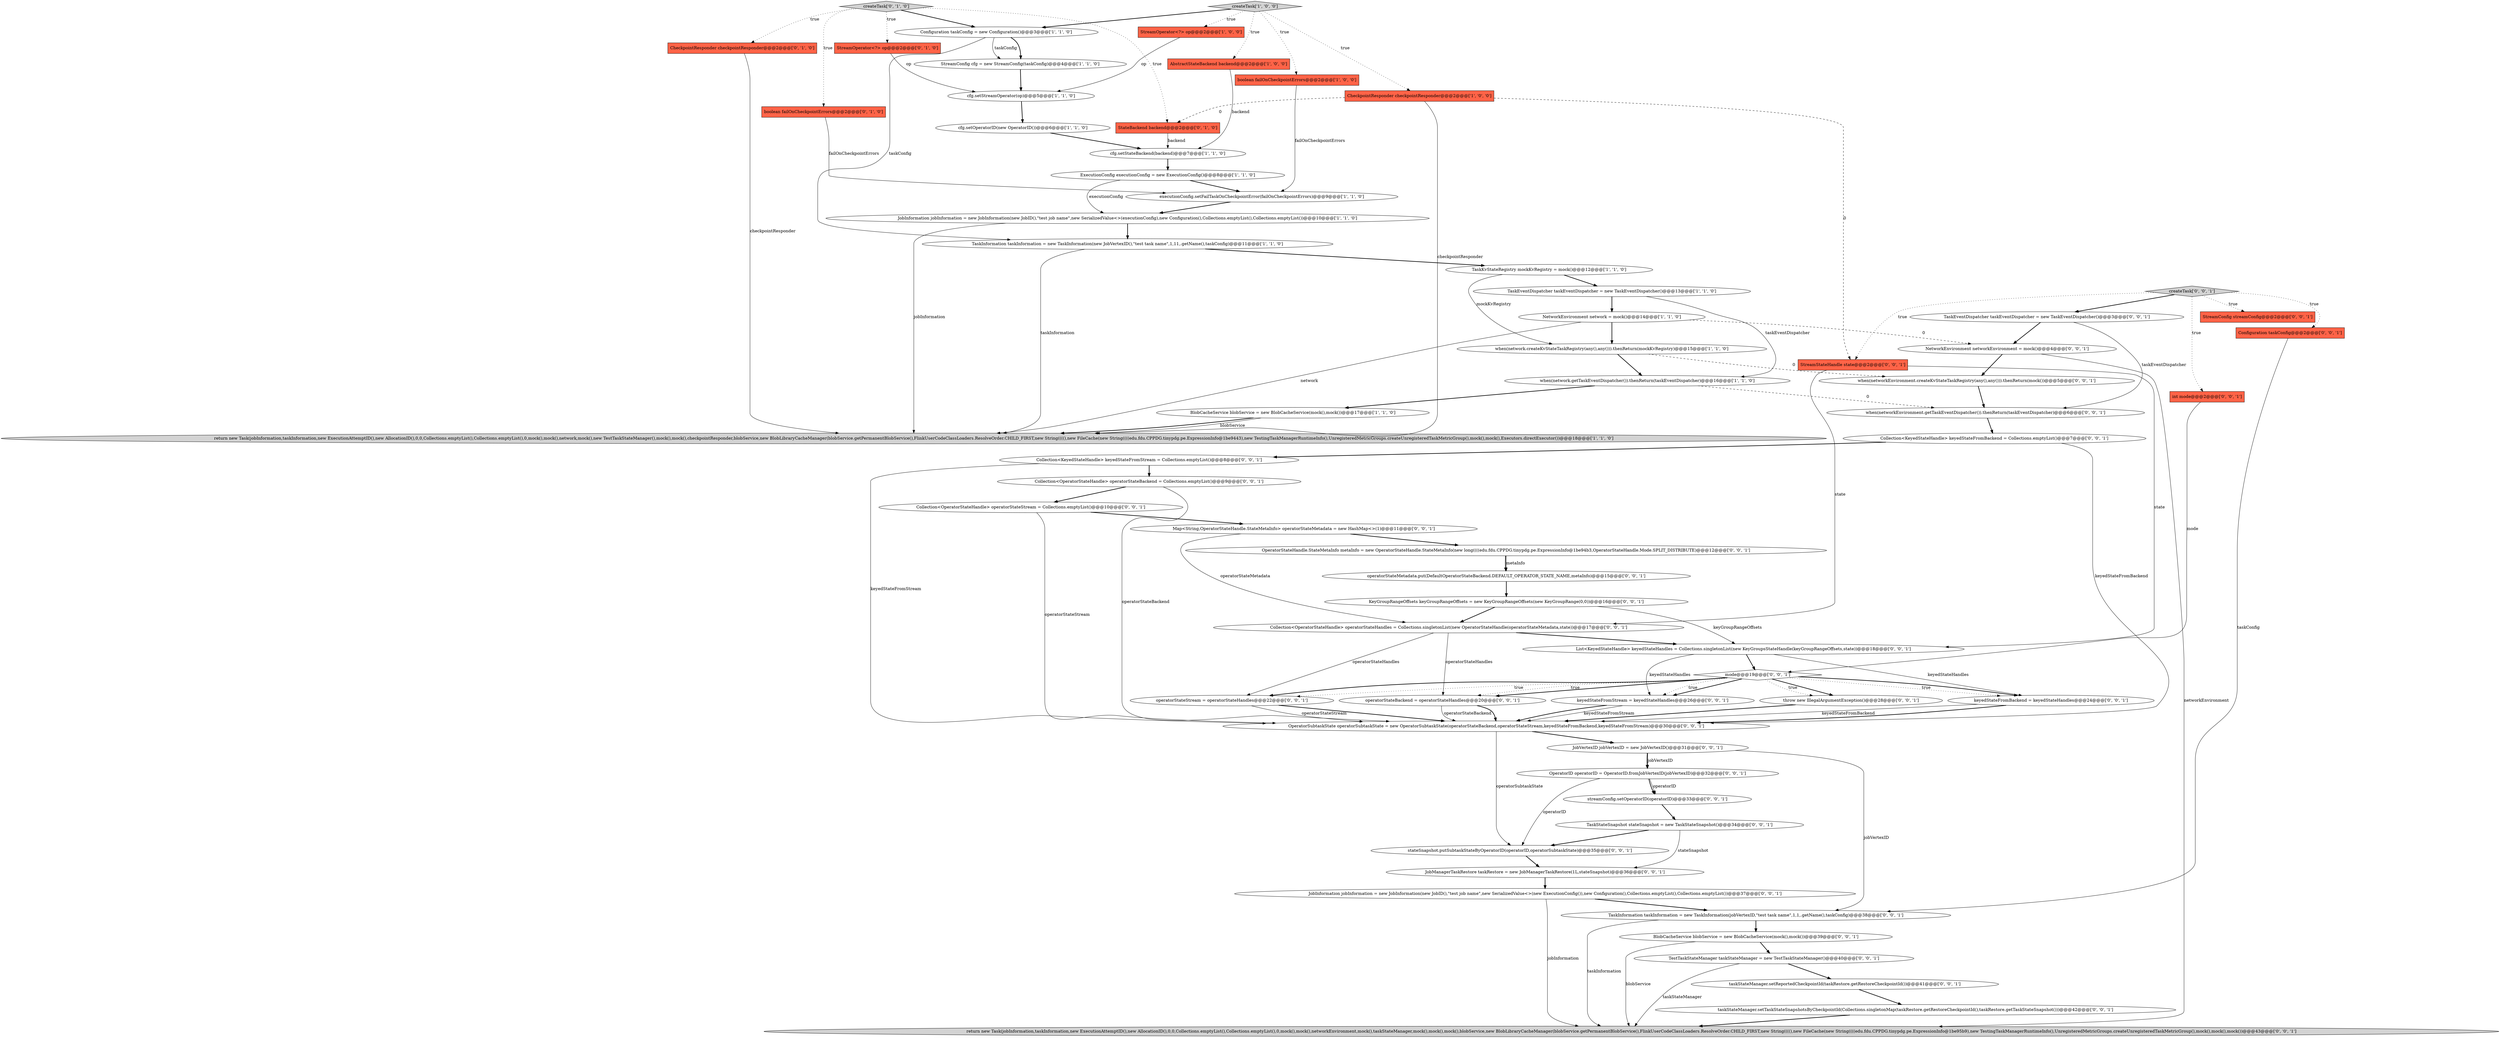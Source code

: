 digraph {
19 [style = filled, label = "CheckpointResponder checkpointResponder@@@2@@@['1', '0', '0']", fillcolor = tomato, shape = box image = "AAA1AAABBB1BBB"];
60 [style = filled, label = "List<KeyedStateHandle> keyedStateHandles = Collections.singletonList(new KeyGroupsStateHandle(keyGroupRangeOffsets,state))@@@18@@@['0', '0', '1']", fillcolor = white, shape = ellipse image = "AAA0AAABBB3BBB"];
42 [style = filled, label = "StreamConfig streamConfig@@@2@@@['0', '0', '1']", fillcolor = tomato, shape = box image = "AAA0AAABBB3BBB"];
64 [style = filled, label = "OperatorSubtaskState operatorSubtaskState = new OperatorSubtaskState(operatorStateBackend,operatorStateStream,keyedStateFromBackend,keyedStateFromStream)@@@30@@@['0', '0', '1']", fillcolor = white, shape = ellipse image = "AAA0AAABBB3BBB"];
21 [style = filled, label = "StreamOperator<?> op@@@2@@@['0', '1', '0']", fillcolor = tomato, shape = box image = "AAA0AAABBB2BBB"];
27 [style = filled, label = "keyedStateFromBackend = keyedStateHandles@@@24@@@['0', '0', '1']", fillcolor = white, shape = ellipse image = "AAA0AAABBB3BBB"];
39 [style = filled, label = "mode@@@19@@@['0', '0', '1']", fillcolor = white, shape = diamond image = "AAA0AAABBB3BBB"];
0 [style = filled, label = "TaskInformation taskInformation = new TaskInformation(new JobVertexID(),\"test task name\",1,11,.getName(),taskConfig)@@@11@@@['1', '1', '0']", fillcolor = white, shape = ellipse image = "AAA0AAABBB1BBB"];
41 [style = filled, label = "JobManagerTaskRestore taskRestore = new JobManagerTaskRestore(1L,stateSnapshot)@@@36@@@['0', '0', '1']", fillcolor = white, shape = ellipse image = "AAA0AAABBB3BBB"];
49 [style = filled, label = "OperatorStateHandle.StateMetaInfo metaInfo = new OperatorStateHandle.StateMetaInfo(new long((((edu.fdu.CPPDG.tinypdg.pe.ExpressionInfo@1be94b3,OperatorStateHandle.Mode.SPLIT_DISTRIBUTE)@@@12@@@['0', '0', '1']", fillcolor = white, shape = ellipse image = "AAA0AAABBB3BBB"];
9 [style = filled, label = "cfg.setStreamOperator(op)@@@5@@@['1', '1', '0']", fillcolor = white, shape = ellipse image = "AAA0AAABBB1BBB"];
14 [style = filled, label = "StreamConfig cfg = new StreamConfig(taskConfig)@@@4@@@['1', '1', '0']", fillcolor = white, shape = ellipse image = "AAA0AAABBB1BBB"];
5 [style = filled, label = "cfg.setStateBackend(backend)@@@7@@@['1', '1', '0']", fillcolor = white, shape = ellipse image = "AAA0AAABBB1BBB"];
25 [style = filled, label = "StateBackend backend@@@2@@@['0', '1', '0']", fillcolor = tomato, shape = box image = "AAA1AAABBB2BBB"];
44 [style = filled, label = "OperatorID operatorID = OperatorID.fromJobVertexID(jobVertexID)@@@32@@@['0', '0', '1']", fillcolor = white, shape = ellipse image = "AAA0AAABBB3BBB"];
48 [style = filled, label = "NetworkEnvironment networkEnvironment = mock()@@@4@@@['0', '0', '1']", fillcolor = white, shape = ellipse image = "AAA0AAABBB3BBB"];
50 [style = filled, label = "TaskStateSnapshot stateSnapshot = new TaskStateSnapshot()@@@34@@@['0', '0', '1']", fillcolor = white, shape = ellipse image = "AAA0AAABBB3BBB"];
2 [style = filled, label = "when(network.getTaskEventDispatcher()).thenReturn(taskEventDispatcher)@@@16@@@['1', '1', '0']", fillcolor = white, shape = ellipse image = "AAA0AAABBB1BBB"];
38 [style = filled, label = "TestTaskStateManager taskStateManager = new TestTaskStateManager()@@@40@@@['0', '0', '1']", fillcolor = white, shape = ellipse image = "AAA0AAABBB3BBB"];
63 [style = filled, label = "TaskEventDispatcher taskEventDispatcher = new TaskEventDispatcher()@@@3@@@['0', '0', '1']", fillcolor = white, shape = ellipse image = "AAA0AAABBB3BBB"];
57 [style = filled, label = "operatorStateStream = operatorStateHandles@@@22@@@['0', '0', '1']", fillcolor = white, shape = ellipse image = "AAA0AAABBB3BBB"];
37 [style = filled, label = "TaskInformation taskInformation = new TaskInformation(jobVertexID,\"test task name\",1,1,.getName(),taskConfig)@@@38@@@['0', '0', '1']", fillcolor = white, shape = ellipse image = "AAA0AAABBB3BBB"];
23 [style = filled, label = "createTask['0', '1', '0']", fillcolor = lightgray, shape = diamond image = "AAA0AAABBB2BBB"];
35 [style = filled, label = "int mode@@@2@@@['0', '0', '1']", fillcolor = tomato, shape = box image = "AAA0AAABBB3BBB"];
53 [style = filled, label = "StreamStateHandle state@@@2@@@['0', '0', '1']", fillcolor = tomato, shape = box image = "AAA0AAABBB3BBB"];
11 [style = filled, label = "cfg.setOperatorID(new OperatorID())@@@6@@@['1', '1', '0']", fillcolor = white, shape = ellipse image = "AAA0AAABBB1BBB"];
16 [style = filled, label = "boolean failOnCheckpointErrors@@@2@@@['1', '0', '0']", fillcolor = tomato, shape = box image = "AAA0AAABBB1BBB"];
52 [style = filled, label = "Collection<OperatorStateHandle> operatorStateStream = Collections.emptyList()@@@10@@@['0', '0', '1']", fillcolor = white, shape = ellipse image = "AAA0AAABBB3BBB"];
24 [style = filled, label = "CheckpointResponder checkpointResponder@@@2@@@['0', '1', '0']", fillcolor = tomato, shape = box image = "AAA0AAABBB2BBB"];
40 [style = filled, label = "streamConfig.setOperatorID(operatorID)@@@33@@@['0', '0', '1']", fillcolor = white, shape = ellipse image = "AAA0AAABBB3BBB"];
30 [style = filled, label = "Configuration taskConfig@@@2@@@['0', '0', '1']", fillcolor = tomato, shape = box image = "AAA0AAABBB3BBB"];
26 [style = filled, label = "Collection<OperatorStateHandle> operatorStateHandles = Collections.singletonList(new OperatorStateHandle(operatorStateMetadata,state))@@@17@@@['0', '0', '1']", fillcolor = white, shape = ellipse image = "AAA0AAABBB3BBB"];
4 [style = filled, label = "NetworkEnvironment network = mock()@@@14@@@['1', '1', '0']", fillcolor = white, shape = ellipse image = "AAA0AAABBB1BBB"];
47 [style = filled, label = "Map<String,OperatorStateHandle.StateMetaInfo> operatorStateMetadata = new HashMap<>(1)@@@11@@@['0', '0', '1']", fillcolor = white, shape = ellipse image = "AAA0AAABBB3BBB"];
7 [style = filled, label = "JobInformation jobInformation = new JobInformation(new JobID(),\"test job name\",new SerializedValue<>(executionConfig),new Configuration(),Collections.emptyList(),Collections.emptyList())@@@10@@@['1', '1', '0']", fillcolor = white, shape = ellipse image = "AAA0AAABBB1BBB"];
55 [style = filled, label = "Collection<KeyedStateHandle> keyedStateFromStream = Collections.emptyList()@@@8@@@['0', '0', '1']", fillcolor = white, shape = ellipse image = "AAA0AAABBB3BBB"];
36 [style = filled, label = "return new Task(jobInformation,taskInformation,new ExecutionAttemptID(),new AllocationID(),0,0,Collections.emptyList(),Collections.emptyList(),0,mock(),mock(),networkEnvironment,mock(),taskStateManager,mock(),mock(),mock(),blobService,new BlobLibraryCacheManager(blobService.getPermanentBlobService(),FlinkUserCodeClassLoaders.ResolveOrder.CHILD_FIRST,new String((((),new FileCache(new String((((edu.fdu.CPPDG.tinypdg.pe.ExpressionInfo@1be95b9),new TestingTaskManagerRuntimeInfo(),UnregisteredMetricGroups.createUnregisteredTaskMetricGroup(),mock(),mock(),mock())@@@43@@@['0', '0', '1']", fillcolor = lightgray, shape = ellipse image = "AAA0AAABBB3BBB"];
12 [style = filled, label = "createTask['1', '0', '0']", fillcolor = lightgray, shape = diamond image = "AAA0AAABBB1BBB"];
22 [style = filled, label = "boolean failOnCheckpointErrors@@@2@@@['0', '1', '0']", fillcolor = tomato, shape = box image = "AAA0AAABBB2BBB"];
62 [style = filled, label = "BlobCacheService blobService = new BlobCacheService(mock(),mock())@@@39@@@['0', '0', '1']", fillcolor = white, shape = ellipse image = "AAA0AAABBB3BBB"];
61 [style = filled, label = "Collection<KeyedStateHandle> keyedStateFromBackend = Collections.emptyList()@@@7@@@['0', '0', '1']", fillcolor = white, shape = ellipse image = "AAA0AAABBB3BBB"];
56 [style = filled, label = "JobInformation jobInformation = new JobInformation(new JobID(),\"test job name\",new SerializedValue<>(new ExecutionConfig()),new Configuration(),Collections.emptyList(),Collections.emptyList())@@@37@@@['0', '0', '1']", fillcolor = white, shape = ellipse image = "AAA0AAABBB3BBB"];
34 [style = filled, label = "stateSnapshot.putSubtaskStateByOperatorID(operatorID,operatorSubtaskState)@@@35@@@['0', '0', '1']", fillcolor = white, shape = ellipse image = "AAA0AAABBB3BBB"];
58 [style = filled, label = "operatorStateMetadata.put(DefaultOperatorStateBackend.DEFAULT_OPERATOR_STATE_NAME,metaInfo)@@@15@@@['0', '0', '1']", fillcolor = white, shape = ellipse image = "AAA0AAABBB3BBB"];
15 [style = filled, label = "AbstractStateBackend backend@@@2@@@['1', '0', '0']", fillcolor = tomato, shape = box image = "AAA0AAABBB1BBB"];
54 [style = filled, label = "createTask['0', '0', '1']", fillcolor = lightgray, shape = diamond image = "AAA0AAABBB3BBB"];
45 [style = filled, label = "when(networkEnvironment.createKvStateTaskRegistry(any(),any())).thenReturn(mock())@@@5@@@['0', '0', '1']", fillcolor = white, shape = ellipse image = "AAA0AAABBB3BBB"];
20 [style = filled, label = "return new Task(jobInformation,taskInformation,new ExecutionAttemptID(),new AllocationID(),0,0,Collections.emptyList(),Collections.emptyList(),0,mock(),mock(),network,mock(),new TestTaskStateManager(),mock(),mock(),checkpointResponder,blobService,new BlobLibraryCacheManager(blobService.getPermanentBlobService(),FlinkUserCodeClassLoaders.ResolveOrder.CHILD_FIRST,new String((((),new FileCache(new String((((edu.fdu.CPPDG.tinypdg.pe.ExpressionInfo@1be9443),new TestingTaskManagerRuntimeInfo(),UnregisteredMetricGroups.createUnregisteredTaskMetricGroup(),mock(),mock(),Executors.directExecutor())@@@18@@@['1', '1', '0']", fillcolor = lightgray, shape = ellipse image = "AAA0AAABBB1BBB"];
3 [style = filled, label = "ExecutionConfig executionConfig = new ExecutionConfig()@@@8@@@['1', '1', '0']", fillcolor = white, shape = ellipse image = "AAA0AAABBB1BBB"];
6 [style = filled, label = "BlobCacheService blobService = new BlobCacheService(mock(),mock())@@@17@@@['1', '1', '0']", fillcolor = white, shape = ellipse image = "AAA0AAABBB1BBB"];
8 [style = filled, label = "when(network.createKvStateTaskRegistry(any(),any())).thenReturn(mockKvRegistry)@@@15@@@['1', '1', '0']", fillcolor = white, shape = ellipse image = "AAA0AAABBB1BBB"];
31 [style = filled, label = "operatorStateBackend = operatorStateHandles@@@20@@@['0', '0', '1']", fillcolor = white, shape = ellipse image = "AAA0AAABBB3BBB"];
32 [style = filled, label = "KeyGroupRangeOffsets keyGroupRangeOffsets = new KeyGroupRangeOffsets(new KeyGroupRange(0,0))@@@16@@@['0', '0', '1']", fillcolor = white, shape = ellipse image = "AAA0AAABBB3BBB"];
43 [style = filled, label = "Collection<OperatorStateHandle> operatorStateBackend = Collections.emptyList()@@@9@@@['0', '0', '1']", fillcolor = white, shape = ellipse image = "AAA0AAABBB3BBB"];
1 [style = filled, label = "Configuration taskConfig = new Configuration()@@@3@@@['1', '1', '0']", fillcolor = white, shape = ellipse image = "AAA0AAABBB1BBB"];
17 [style = filled, label = "TaskKvStateRegistry mockKvRegistry = mock()@@@12@@@['1', '1', '0']", fillcolor = white, shape = ellipse image = "AAA0AAABBB1BBB"];
10 [style = filled, label = "executionConfig.setFailTaskOnCheckpointError(failOnCheckpointErrors)@@@9@@@['1', '1', '0']", fillcolor = white, shape = ellipse image = "AAA0AAABBB1BBB"];
18 [style = filled, label = "TaskEventDispatcher taskEventDispatcher = new TaskEventDispatcher()@@@13@@@['1', '1', '0']", fillcolor = white, shape = ellipse image = "AAA0AAABBB1BBB"];
28 [style = filled, label = "keyedStateFromStream = keyedStateHandles@@@26@@@['0', '0', '1']", fillcolor = white, shape = ellipse image = "AAA0AAABBB3BBB"];
46 [style = filled, label = "when(networkEnvironment.getTaskEventDispatcher()).thenReturn(taskEventDispatcher)@@@6@@@['0', '0', '1']", fillcolor = white, shape = ellipse image = "AAA0AAABBB3BBB"];
51 [style = filled, label = "taskStateManager.setReportedCheckpointId(taskRestore.getRestoreCheckpointId())@@@41@@@['0', '0', '1']", fillcolor = white, shape = ellipse image = "AAA0AAABBB3BBB"];
59 [style = filled, label = "JobVertexID jobVertexID = new JobVertexID()@@@31@@@['0', '0', '1']", fillcolor = white, shape = ellipse image = "AAA0AAABBB3BBB"];
29 [style = filled, label = "taskStateManager.setTaskStateSnapshotsByCheckpointId(Collections.singletonMap(taskRestore.getRestoreCheckpointId(),taskRestore.getTaskStateSnapshot()))@@@42@@@['0', '0', '1']", fillcolor = white, shape = ellipse image = "AAA0AAABBB3BBB"];
13 [style = filled, label = "StreamOperator<?> op@@@2@@@['1', '0', '0']", fillcolor = tomato, shape = box image = "AAA0AAABBB1BBB"];
33 [style = filled, label = "throw new IllegalArgumentException()@@@28@@@['0', '0', '1']", fillcolor = white, shape = ellipse image = "AAA0AAABBB3BBB"];
5->3 [style = bold, label=""];
54->35 [style = dotted, label="true"];
9->11 [style = bold, label=""];
47->26 [style = solid, label="operatorStateMetadata"];
22->10 [style = solid, label="failOnCheckpointErrors"];
63->48 [style = bold, label=""];
26->31 [style = solid, label="operatorStateHandles"];
23->22 [style = dotted, label="true"];
49->58 [style = solid, label="metaInfo"];
2->6 [style = bold, label=""];
58->32 [style = bold, label=""];
38->51 [style = bold, label=""];
54->63 [style = bold, label=""];
46->61 [style = bold, label=""];
12->15 [style = dotted, label="true"];
44->34 [style = solid, label="operatorID"];
2->46 [style = dashed, label="0"];
15->5 [style = solid, label="backend"];
25->5 [style = solid, label="backend"];
59->44 [style = solid, label="jobVertexID"];
47->49 [style = bold, label=""];
39->57 [style = bold, label=""];
64->34 [style = solid, label="operatorSubtaskState"];
50->41 [style = solid, label="stateSnapshot"];
26->60 [style = bold, label=""];
52->47 [style = bold, label=""];
59->37 [style = solid, label="jobVertexID"];
39->31 [style = bold, label=""];
37->62 [style = bold, label=""];
4->8 [style = bold, label=""];
4->20 [style = solid, label="network"];
30->37 [style = solid, label="taskConfig"];
14->9 [style = bold, label=""];
28->64 [style = solid, label="keyedStateFromStream"];
60->39 [style = bold, label=""];
37->36 [style = solid, label="taskInformation"];
29->36 [style = bold, label=""];
53->26 [style = solid, label="state"];
21->9 [style = solid, label="op"];
38->36 [style = solid, label="taskStateManager"];
40->50 [style = bold, label=""];
19->20 [style = solid, label="checkpointResponder"];
49->58 [style = bold, label=""];
0->17 [style = bold, label=""];
23->21 [style = dotted, label="true"];
7->0 [style = bold, label=""];
53->60 [style = solid, label="state"];
12->1 [style = bold, label=""];
10->7 [style = bold, label=""];
32->26 [style = bold, label=""];
27->64 [style = solid, label="keyedStateFromBackend"];
60->28 [style = solid, label="keyedStateHandles"];
54->53 [style = dotted, label="true"];
19->53 [style = dashed, label="0"];
3->10 [style = bold, label=""];
61->55 [style = bold, label=""];
39->27 [style = dotted, label="true"];
18->4 [style = bold, label=""];
7->20 [style = solid, label="jobInformation"];
12->19 [style = dotted, label="true"];
31->64 [style = solid, label="operatorStateBackend"];
27->64 [style = bold, label=""];
26->57 [style = solid, label="operatorStateHandles"];
56->36 [style = solid, label="jobInformation"];
45->46 [style = bold, label=""];
59->44 [style = bold, label=""];
19->25 [style = dashed, label="0"];
23->24 [style = dotted, label="true"];
50->34 [style = bold, label=""];
39->31 [style = dotted, label="true"];
62->38 [style = bold, label=""];
3->7 [style = solid, label="executionConfig"];
56->37 [style = bold, label=""];
64->59 [style = bold, label=""];
39->33 [style = bold, label=""];
51->29 [style = bold, label=""];
6->20 [style = bold, label=""];
13->9 [style = solid, label="op"];
11->5 [style = bold, label=""];
12->13 [style = dotted, label="true"];
28->64 [style = bold, label=""];
8->2 [style = bold, label=""];
24->20 [style = solid, label="checkpointResponder"];
54->42 [style = dotted, label="true"];
1->0 [style = solid, label="taskConfig"];
61->64 [style = solid, label="keyedStateFromBackend"];
43->64 [style = solid, label="operatorStateBackend"];
32->60 [style = solid, label="keyGroupRangeOffsets"];
55->43 [style = bold, label=""];
55->64 [style = solid, label="keyedStateFromStream"];
39->57 [style = dotted, label="true"];
4->48 [style = dashed, label="0"];
1->14 [style = solid, label="taskConfig"];
35->39 [style = solid, label="mode"];
23->25 [style = dotted, label="true"];
62->36 [style = solid, label="blobService"];
16->10 [style = solid, label="failOnCheckpointErrors"];
48->36 [style = solid, label="networkEnvironment"];
18->2 [style = solid, label="taskEventDispatcher"];
57->64 [style = bold, label=""];
60->27 [style = solid, label="keyedStateHandles"];
44->40 [style = bold, label=""];
41->56 [style = bold, label=""];
34->41 [style = bold, label=""];
43->52 [style = bold, label=""];
39->27 [style = bold, label=""];
39->28 [style = bold, label=""];
57->64 [style = solid, label="operatorStateStream"];
0->20 [style = solid, label="taskInformation"];
44->40 [style = solid, label="operatorID"];
48->45 [style = bold, label=""];
12->16 [style = dotted, label="true"];
54->30 [style = dotted, label="true"];
52->64 [style = solid, label="operatorStateStream"];
23->1 [style = bold, label=""];
6->20 [style = solid, label="blobService"];
8->45 [style = dashed, label="0"];
31->64 [style = bold, label=""];
1->14 [style = bold, label=""];
39->28 [style = dotted, label="true"];
63->46 [style = solid, label="taskEventDispatcher"];
33->64 [style = bold, label=""];
39->33 [style = dotted, label="true"];
17->18 [style = bold, label=""];
17->8 [style = solid, label="mockKvRegistry"];
}
